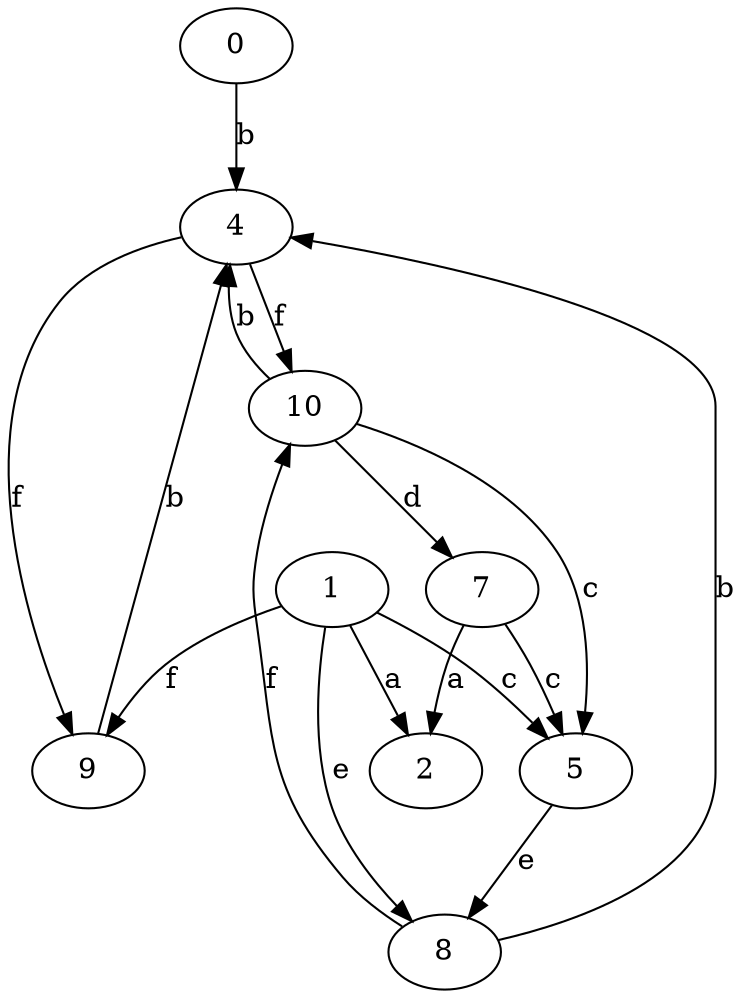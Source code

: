 strict digraph  {
0;
1;
2;
4;
5;
7;
8;
9;
10;
0 -> 4  [label=b];
1 -> 2  [label=a];
1 -> 5  [label=c];
1 -> 8  [label=e];
1 -> 9  [label=f];
4 -> 9  [label=f];
4 -> 10  [label=f];
5 -> 8  [label=e];
7 -> 2  [label=a];
7 -> 5  [label=c];
8 -> 4  [label=b];
8 -> 10  [label=f];
9 -> 4  [label=b];
10 -> 4  [label=b];
10 -> 5  [label=c];
10 -> 7  [label=d];
}
